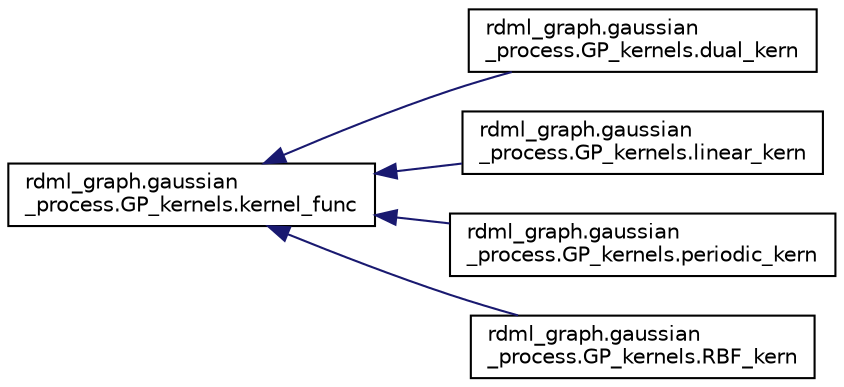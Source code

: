 digraph "Graphical Class Hierarchy"
{
 // LATEX_PDF_SIZE
  edge [fontname="Helvetica",fontsize="10",labelfontname="Helvetica",labelfontsize="10"];
  node [fontname="Helvetica",fontsize="10",shape=record];
  rankdir="LR";
  Node0 [label="rdml_graph.gaussian\l_process.GP_kernels.kernel_func",height=0.2,width=0.4,color="black", fillcolor="white", style="filled",URL="$classrdml__graph_1_1gaussian__process_1_1GP__kernels_1_1kernel__func.html",tooltip="Base kernel function class."];
  Node0 -> Node1 [dir="back",color="midnightblue",fontsize="10",style="solid",fontname="Helvetica"];
  Node1 [label="rdml_graph.gaussian\l_process.GP_kernels.dual_kern",height=0.2,width=0.4,color="black", fillcolor="white", style="filled",URL="$classrdml__graph_1_1gaussian__process_1_1GP__kernels_1_1dual__kern.html",tooltip="kernel function class to handle adding or multiplying kernel functions together."];
  Node0 -> Node2 [dir="back",color="midnightblue",fontsize="10",style="solid",fontname="Helvetica"];
  Node2 [label="rdml_graph.gaussian\l_process.GP_kernels.linear_kern",height=0.2,width=0.4,color="black", fillcolor="white", style="filled",URL="$classrdml__graph_1_1gaussian__process_1_1GP__kernels_1_1linear__kern.html",tooltip="linear_kern A linear kernel for gaussian processes"];
  Node0 -> Node3 [dir="back",color="midnightblue",fontsize="10",style="solid",fontname="Helvetica"];
  Node3 [label="rdml_graph.gaussian\l_process.GP_kernels.periodic_kern",height=0.2,width=0.4,color="black", fillcolor="white", style="filled",URL="$classrdml__graph_1_1gaussian__process_1_1GP__kernels_1_1periodic__kern.html",tooltip="periodic_kern A periodic kernel for gaussian processes"];
  Node0 -> Node4 [dir="back",color="midnightblue",fontsize="10",style="solid",fontname="Helvetica"];
  Node4 [label="rdml_graph.gaussian\l_process.GP_kernels.RBF_kern",height=0.2,width=0.4,color="black", fillcolor="white", style="filled",URL="$classrdml__graph_1_1gaussian__process_1_1GP__kernels_1_1RBF__kern.html",tooltip="RBF_kern Radial basis function for two points."];
}
